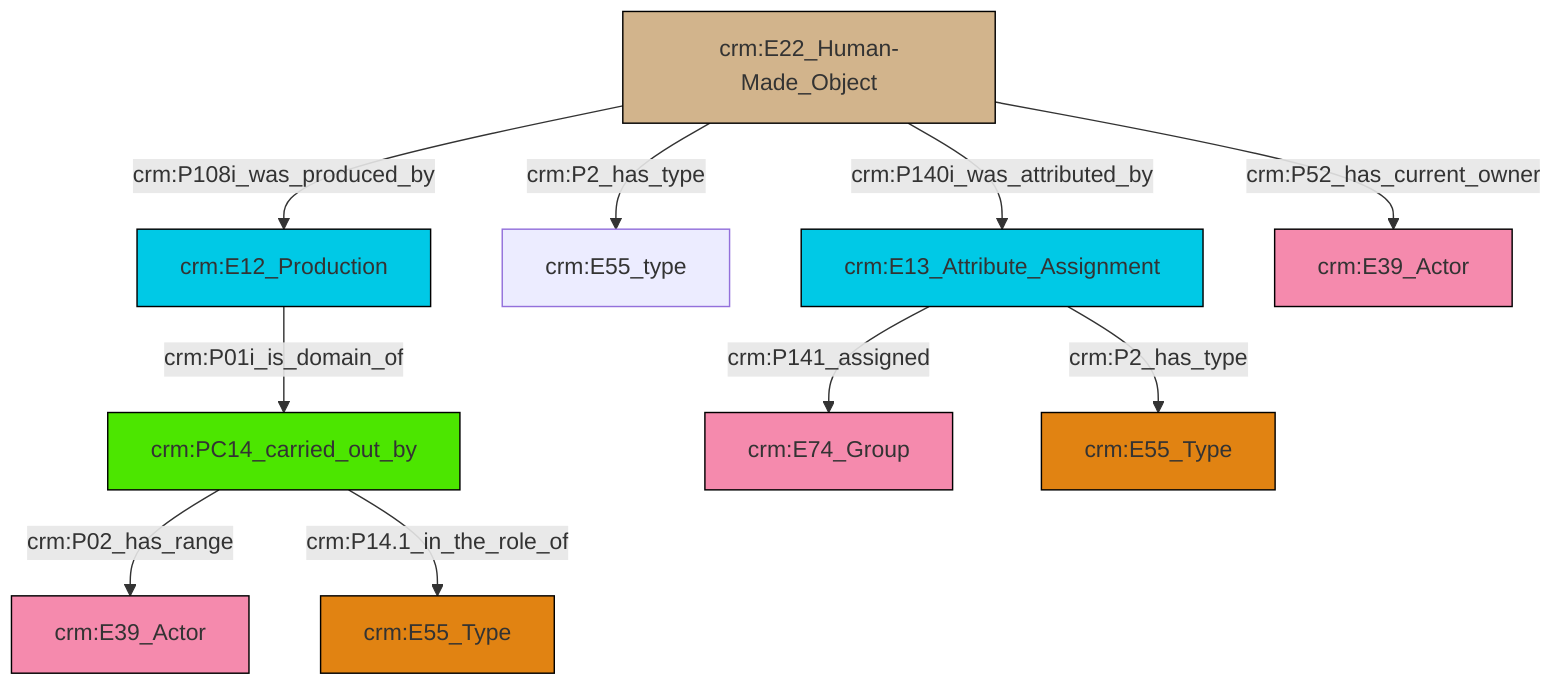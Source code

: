 graph TD
classDef Literal fill:#f2f2f2,stroke:#000000;
classDef CRM_Entity fill:#FFFFFF,stroke:#000000;
classDef Temporal_Entity fill:#00C9E6, stroke:#000000;
classDef Type fill:#E18312, stroke:#000000;
classDef Time-Span fill:#2C9C91, stroke:#000000;
classDef Appellation fill:#FFEB7F, stroke:#000000;
classDef Place fill:#008836, stroke:#000000;
classDef Persistent_Item fill:#B266B2, stroke:#000000;
classDef Conceptual_Object fill:#FFD700, stroke:#000000;
classDef Physical_Thing fill:#D2B48C, stroke:#000000;
classDef Actor fill:#f58aad, stroke:#000000;
classDef PC_Classes fill:#4ce600, stroke:#000000;
classDef Multi fill:#cccccc,stroke:#000000;

0["crm:E22_Human-Made_Object"]:::Physical_Thing -->|crm:P108i_was_produced_by| 1["crm:E12_Production"]:::Temporal_Entity
0["crm:E22_Human-Made_Object"]:::Physical_Thing -->|crm:P2_has_type| 4["crm:E55_type"]:::Default
8["crm:PC14_carried_out_by"]:::PC_Classes -->|crm:P02_has_range| 5["crm:E39_Actor"]:::Actor
0["crm:E22_Human-Made_Object"]:::Physical_Thing -->|crm:P140i_was_attributed_by| 10["crm:E13_Attribute_Assignment"]:::Temporal_Entity
10["crm:E13_Attribute_Assignment"]:::Temporal_Entity -->|crm:P141_assigned| 13["crm:E74_Group"]:::Actor
0["crm:E22_Human-Made_Object"]:::Physical_Thing -->|crm:P52_has_current_owner| 16["crm:E39_Actor"]:::Actor
10["crm:E13_Attribute_Assignment"]:::Temporal_Entity -->|crm:P2_has_type| 2["crm:E55_Type"]:::Type
8["crm:PC14_carried_out_by"]:::PC_Classes -->|crm:P14.1_in_the_role_of| 11["crm:E55_Type"]:::Type
1["crm:E12_Production"]:::Temporal_Entity -->|crm:P01i_is_domain_of| 8["crm:PC14_carried_out_by"]:::PC_Classes